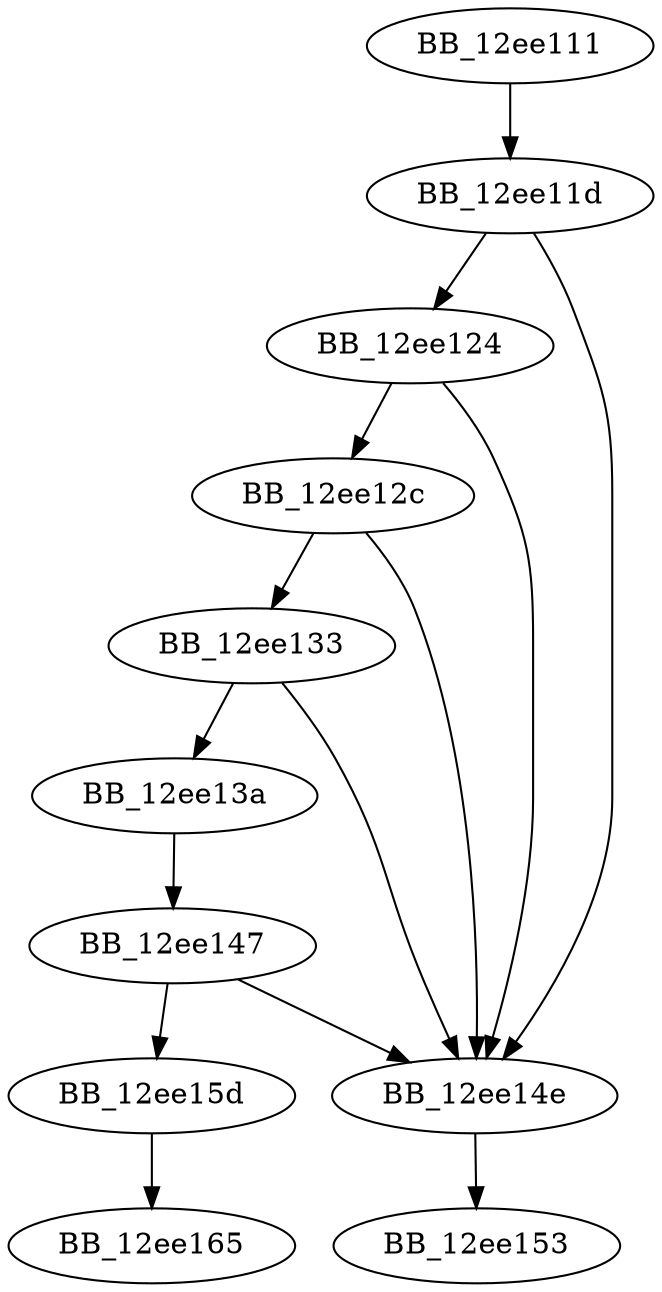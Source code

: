 DiGraph ___DestructExceptionObject{
BB_12ee111->BB_12ee11d
BB_12ee11d->BB_12ee124
BB_12ee11d->BB_12ee14e
BB_12ee124->BB_12ee12c
BB_12ee124->BB_12ee14e
BB_12ee12c->BB_12ee133
BB_12ee12c->BB_12ee14e
BB_12ee133->BB_12ee13a
BB_12ee133->BB_12ee14e
BB_12ee13a->BB_12ee147
BB_12ee147->BB_12ee14e
BB_12ee147->BB_12ee15d
BB_12ee14e->BB_12ee153
BB_12ee15d->BB_12ee165
}
